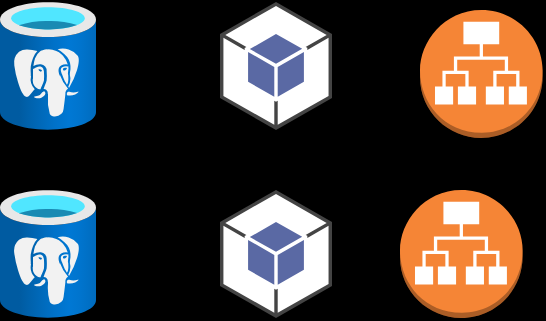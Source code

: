 <mxfile version="24.7.17">
  <diagram name="Страница — 1" id="jAy8_b6f6geF3AKDwduq">
    <mxGraphModel dx="814" dy="463" grid="1" gridSize="10" guides="1" tooltips="1" connect="1" arrows="1" fold="1" page="1" pageScale="1" pageWidth="827" pageHeight="1169" background="#000000" math="0" shadow="0">
      <root>
        <mxCell id="0" />
        <mxCell id="1" parent="0" />
        <mxCell id="QEt68kVqRpoqwuYgCNQ0-1" value="" style="image;aspect=fixed;html=1;points=[];align=center;fontSize=12;image=img/lib/azure2/databases/Azure_Database_PostgreSQL_Server.svg;" vertex="1" parent="1">
          <mxGeometry x="100" y="270" width="48" height="64" as="geometry" />
        </mxCell>
        <mxCell id="QEt68kVqRpoqwuYgCNQ0-2" value="" style="image;aspect=fixed;html=1;points=[];align=center;fontSize=12;image=img/lib/azure2/databases/Azure_Database_PostgreSQL_Server.svg;" vertex="1" parent="1">
          <mxGeometry x="100" y="176" width="48" height="64" as="geometry" />
        </mxCell>
        <mxCell id="QEt68kVqRpoqwuYgCNQ0-7" style="edgeStyle=orthogonalEdgeStyle;rounded=0;orthogonalLoop=1;jettySize=auto;html=1;exitX=0;exitY=0.5;exitDx=0;exitDy=0;" edge="1" parent="1">
          <mxGeometry relative="1" as="geometry">
            <mxPoint x="280" y="290" as="targetPoint" />
            <mxPoint x="280" y="280" as="sourcePoint" />
          </mxGeometry>
        </mxCell>
        <mxCell id="QEt68kVqRpoqwuYgCNQ0-8" value="" style="outlineConnect=0;dashed=0;verticalLabelPosition=bottom;verticalAlign=top;align=center;html=1;shape=mxgraph.aws3.android;fillColor=#5A69A4;gradientColor=none;aspect=fixed;" vertex="1" parent="1">
          <mxGeometry x="210" y="176" width="56" height="64" as="geometry" />
        </mxCell>
        <mxCell id="QEt68kVqRpoqwuYgCNQ0-9" value="" style="outlineConnect=0;dashed=0;verticalLabelPosition=bottom;verticalAlign=top;align=center;html=1;shape=mxgraph.aws3.android;fillColor=#5A69A4;gradientColor=none;aspect=fixed;" vertex="1" parent="1">
          <mxGeometry x="210" y="270" width="56" height="64" as="geometry" />
        </mxCell>
        <mxCell id="QEt68kVqRpoqwuYgCNQ0-10" value="" style="outlineConnect=0;dashed=0;verticalLabelPosition=bottom;verticalAlign=top;align=center;html=1;shape=mxgraph.aws3.application_load_balancer;fillColor=#F58536;gradientColor=none;aspect=fixed;" vertex="1" parent="1">
          <mxGeometry x="310" y="180" width="61.33" height="64" as="geometry" />
        </mxCell>
        <mxCell id="QEt68kVqRpoqwuYgCNQ0-11" value="" style="outlineConnect=0;dashed=0;verticalLabelPosition=bottom;verticalAlign=top;align=center;html=1;shape=mxgraph.aws3.application_load_balancer;fillColor=#F58536;gradientColor=none;aspect=fixed;" vertex="1" parent="1">
          <mxGeometry x="300" y="270" width="61.33" height="64" as="geometry" />
        </mxCell>
      </root>
    </mxGraphModel>
  </diagram>
</mxfile>

